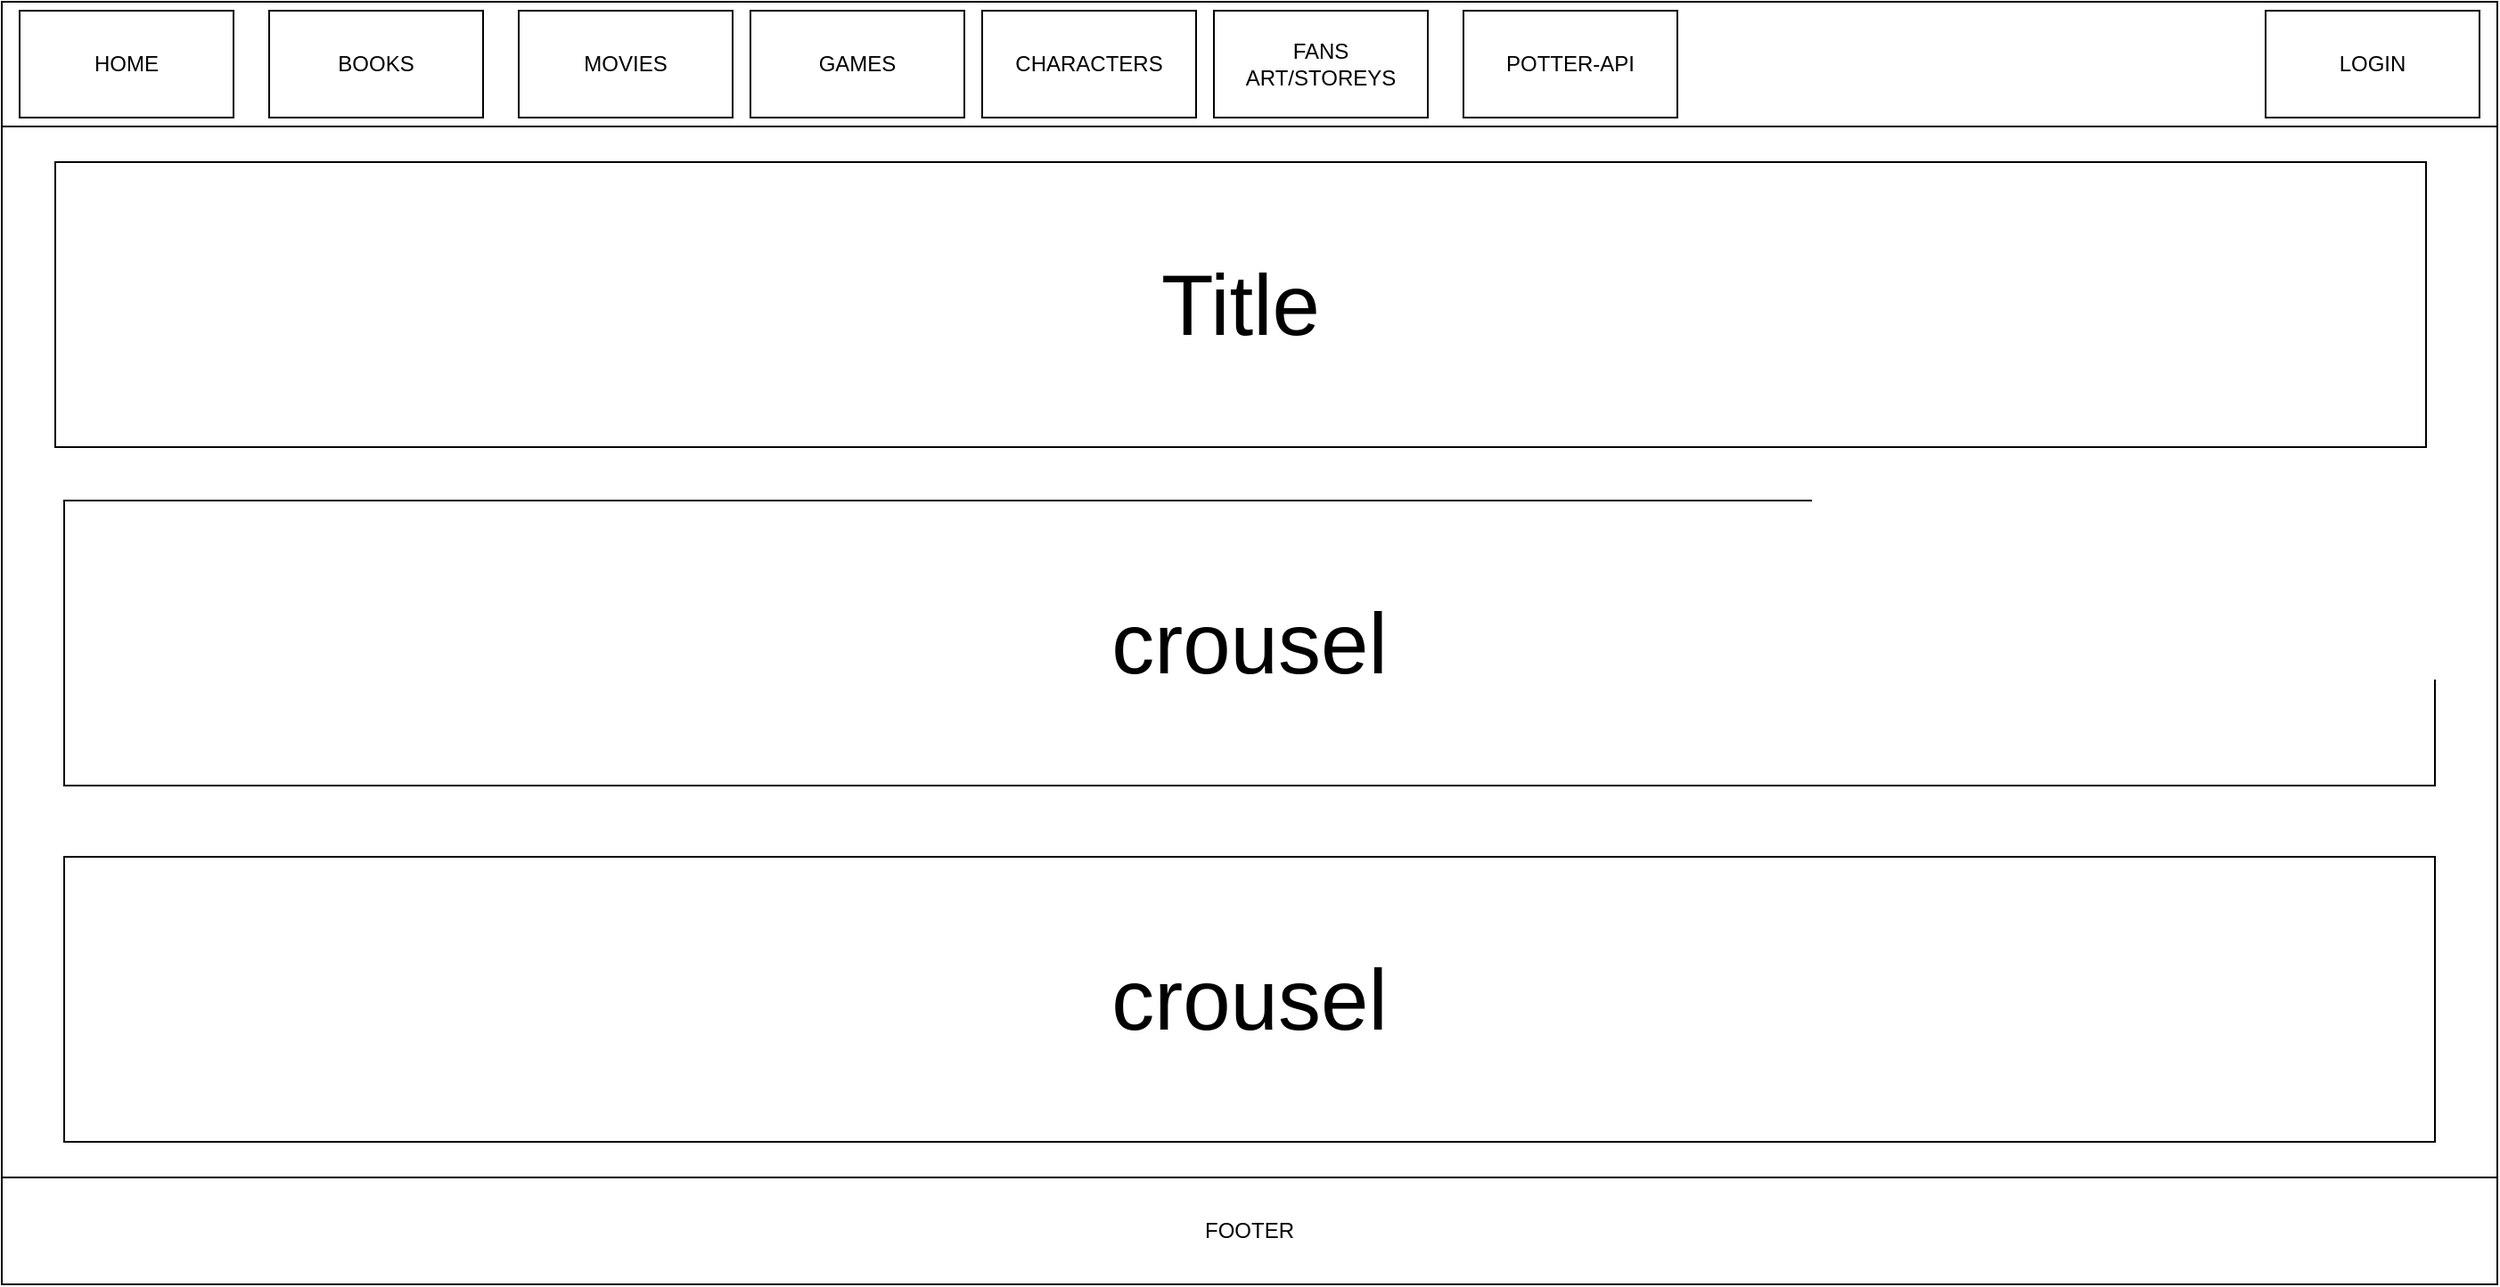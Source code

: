 <mxfile version="14.5.1" type="device" pages="7"><diagram id="qFzQuwKPWO8ZbnRrZATn" name="HOME"><mxGraphModel dx="1560" dy="706" grid="1" gridSize="10" guides="1" tooltips="1" connect="1" arrows="1" fold="1" page="1" pageScale="1" pageWidth="2336" pageHeight="1654" math="0" shadow="0"><root><mxCell id="0"/><mxCell id="1" parent="0"/><mxCell id="XW8A4BsxFnwfHkGMzySi-2" value="" style="rounded=0;whiteSpace=wrap;html=1;" parent="1" vertex="1"><mxGeometry x="160" y="40" width="1400" height="720" as="geometry"/></mxCell><mxCell id="XW8A4BsxFnwfHkGMzySi-3" value="" style="rounded=0;whiteSpace=wrap;html=1;" parent="1" vertex="1"><mxGeometry x="160" y="40" width="1400" height="70" as="geometry"/></mxCell><mxCell id="XW8A4BsxFnwfHkGMzySi-4" value="HOME&lt;br&gt;" style="rounded=0;whiteSpace=wrap;html=1;" parent="1" vertex="1"><mxGeometry x="170" y="45" width="120" height="60" as="geometry"/></mxCell><mxCell id="XW8A4BsxFnwfHkGMzySi-5" value="BOOKS" style="rounded=0;whiteSpace=wrap;html=1;" parent="1" vertex="1"><mxGeometry x="310" y="45" width="120" height="60" as="geometry"/></mxCell><mxCell id="XW8A4BsxFnwfHkGMzySi-6" value="GAMES&lt;br&gt;" style="rounded=0;whiteSpace=wrap;html=1;" parent="1" vertex="1"><mxGeometry x="580" y="45" width="120" height="60" as="geometry"/></mxCell><mxCell id="XW8A4BsxFnwfHkGMzySi-7" value="CHARACTERS" style="rounded=0;whiteSpace=wrap;html=1;" parent="1" vertex="1"><mxGeometry x="710" y="45" width="120" height="60" as="geometry"/></mxCell><mxCell id="XW8A4BsxFnwfHkGMzySi-8" value="MOVIES&lt;br&gt;" style="rounded=0;whiteSpace=wrap;html=1;" parent="1" vertex="1"><mxGeometry x="450" y="45" width="120" height="60" as="geometry"/></mxCell><mxCell id="XW8A4BsxFnwfHkGMzySi-9" value="FANS ART/STOREYS" style="rounded=0;whiteSpace=wrap;html=1;" parent="1" vertex="1"><mxGeometry x="840" y="45" width="120" height="60" as="geometry"/></mxCell><mxCell id="XW8A4BsxFnwfHkGMzySi-10" value="POTTER-API" style="rounded=0;whiteSpace=wrap;html=1;" parent="1" vertex="1"><mxGeometry x="980" y="45" width="120" height="60" as="geometry"/></mxCell><mxCell id="XW8A4BsxFnwfHkGMzySi-12" value="LOGIN" style="rounded=0;whiteSpace=wrap;html=1;" parent="1" vertex="1"><mxGeometry x="1430" y="45" width="120" height="60" as="geometry"/></mxCell><mxCell id="MM_Akd9E_J0K9iQ7iAfK-1" value="&lt;font style=&quot;font-size: 48px&quot;&gt;Title&lt;/font&gt;" style="rounded=0;whiteSpace=wrap;html=1;" parent="1" vertex="1"><mxGeometry x="190" y="130" width="1330" height="160" as="geometry"/></mxCell><mxCell id="MM_Akd9E_J0K9iQ7iAfK-2" value="FOOTER" style="rounded=0;whiteSpace=wrap;html=1;" parent="1" vertex="1"><mxGeometry x="160" y="700" width="1400" height="60" as="geometry"/></mxCell><mxCell id="Cc7nSgYUqpnfMReREUkO-2" value="&lt;font style=&quot;font-size: 48px&quot;&gt;crousel&lt;/font&gt;" style="rounded=0;whiteSpace=wrap;html=1;" parent="1" vertex="1"><mxGeometry x="195" y="320" width="1330" height="160" as="geometry"/></mxCell><mxCell id="Cc7nSgYUqpnfMReREUkO-3" value="&lt;span style=&quot;font-size: 48px&quot;&gt;crousel&lt;/span&gt;" style="rounded=0;whiteSpace=wrap;html=1;" parent="1" vertex="1"><mxGeometry x="195" y="520" width="1330" height="160" as="geometry"/></mxCell></root></mxGraphModel></diagram><diagram name="BOOKS" id="s2oUbEV0orOd8MJt5951"><mxGraphModel dx="1092" dy="494" grid="1" gridSize="10" guides="1" tooltips="1" connect="1" arrows="1" fold="1" page="1" pageScale="1" pageWidth="2336" pageHeight="1654" math="0" shadow="0"><root><mxCell id="lm_g_Fe6XEitYUK9nzpx-0"/><mxCell id="lm_g_Fe6XEitYUK9nzpx-1" parent="lm_g_Fe6XEitYUK9nzpx-0"/><mxCell id="lm_g_Fe6XEitYUK9nzpx-2" value="" style="rounded=0;whiteSpace=wrap;html=1;" parent="lm_g_Fe6XEitYUK9nzpx-1" vertex="1"><mxGeometry x="160" y="40" width="1400" height="990" as="geometry"/></mxCell><mxCell id="lm_g_Fe6XEitYUK9nzpx-3" value="" style="rounded=0;whiteSpace=wrap;html=1;" parent="lm_g_Fe6XEitYUK9nzpx-1" vertex="1"><mxGeometry x="160" y="40" width="1400" height="70" as="geometry"/></mxCell><mxCell id="lm_g_Fe6XEitYUK9nzpx-4" value="HOME&lt;br&gt;" style="rounded=0;whiteSpace=wrap;html=1;" parent="lm_g_Fe6XEitYUK9nzpx-1" vertex="1"><mxGeometry x="170" y="45" width="120" height="60" as="geometry"/></mxCell><mxCell id="lm_g_Fe6XEitYUK9nzpx-5" value="BOOKS" style="rounded=0;whiteSpace=wrap;html=1;" parent="lm_g_Fe6XEitYUK9nzpx-1" vertex="1"><mxGeometry x="310" y="45" width="120" height="60" as="geometry"/></mxCell><mxCell id="lm_g_Fe6XEitYUK9nzpx-6" value="GAMES&lt;br&gt;" style="rounded=0;whiteSpace=wrap;html=1;" parent="lm_g_Fe6XEitYUK9nzpx-1" vertex="1"><mxGeometry x="580" y="45" width="120" height="60" as="geometry"/></mxCell><mxCell id="lm_g_Fe6XEitYUK9nzpx-7" value="CHARACTERS" style="rounded=0;whiteSpace=wrap;html=1;" parent="lm_g_Fe6XEitYUK9nzpx-1" vertex="1"><mxGeometry x="710" y="45" width="120" height="60" as="geometry"/></mxCell><mxCell id="lm_g_Fe6XEitYUK9nzpx-8" value="MOVIES&lt;br&gt;" style="rounded=0;whiteSpace=wrap;html=1;" parent="lm_g_Fe6XEitYUK9nzpx-1" vertex="1"><mxGeometry x="450" y="45" width="120" height="60" as="geometry"/></mxCell><mxCell id="lm_g_Fe6XEitYUK9nzpx-9" value="FANS ART/STOREYS" style="rounded=0;whiteSpace=wrap;html=1;" parent="lm_g_Fe6XEitYUK9nzpx-1" vertex="1"><mxGeometry x="840" y="45" width="120" height="60" as="geometry"/></mxCell><mxCell id="lm_g_Fe6XEitYUK9nzpx-10" value="POTTER-API" style="rounded=0;whiteSpace=wrap;html=1;" parent="lm_g_Fe6XEitYUK9nzpx-1" vertex="1"><mxGeometry x="980" y="45" width="120" height="60" as="geometry"/></mxCell><mxCell id="lm_g_Fe6XEitYUK9nzpx-11" value="LOGIN" style="rounded=0;whiteSpace=wrap;html=1;" parent="lm_g_Fe6XEitYUK9nzpx-1" vertex="1"><mxGeometry x="1430" y="45" width="120" height="60" as="geometry"/></mxCell><mxCell id="C4juva8W_bI43hicVfzI-0" value="FOOTER" style="rounded=0;whiteSpace=wrap;html=1;" parent="lm_g_Fe6XEitYUK9nzpx-1" vertex="1"><mxGeometry x="160" y="1030" width="1400" height="60" as="geometry"/></mxCell><mxCell id="HZnJkKdpitrdxWOBubL5-1" value="&lt;font style=&quot;font-size: 48px&quot;&gt;books&amp;nbsp;&lt;br&gt;text bla bla bla&lt;/font&gt;" style="rounded=0;whiteSpace=wrap;html=1;" parent="lm_g_Fe6XEitYUK9nzpx-1" vertex="1"><mxGeometry x="640" y="120" width="400" height="110" as="geometry"/></mxCell><mxCell id="HZnJkKdpitrdxWOBubL5-2" value="&lt;font style=&quot;font-size: 36px&quot;&gt;harry potter series&lt;/font&gt;" style="rounded=1;whiteSpace=wrap;html=1;" parent="lm_g_Fe6XEitYUK9nzpx-1" vertex="1"><mxGeometry x="630" y="260" width="410" height="60" as="geometry"/></mxCell><mxCell id="HZnJkKdpitrdxWOBubL5-3" value="&lt;font style=&quot;font-size: 36px&quot;&gt;fantasitc beasts&lt;/font&gt;" style="rounded=1;whiteSpace=wrap;html=1;" parent="lm_g_Fe6XEitYUK9nzpx-1" vertex="1"><mxGeometry x="635" y="530" width="410" height="60" as="geometry"/></mxCell><mxCell id="HZnJkKdpitrdxWOBubL5-4" value="&lt;font style=&quot;font-size: 36px&quot;&gt;hogwarts library&lt;/font&gt;" style="rounded=1;whiteSpace=wrap;html=1;" parent="lm_g_Fe6XEitYUK9nzpx-1" vertex="1"><mxGeometry x="640" y="767" width="410" height="60" as="geometry"/></mxCell><mxCell id="HZnJkKdpitrdxWOBubL5-5" value="&lt;font style=&quot;font-size: 24px&quot;&gt;book component&lt;/font&gt;" style="whiteSpace=wrap;html=1;aspect=fixed;" parent="lm_g_Fe6XEitYUK9nzpx-1" vertex="1"><mxGeometry x="500" y="340" width="150" height="150" as="geometry"/></mxCell><mxCell id="HZnJkKdpitrdxWOBubL5-6" value="&lt;font style=&quot;font-size: 24px&quot;&gt;book component&lt;/font&gt;" style="whiteSpace=wrap;html=1;aspect=fixed;" parent="lm_g_Fe6XEitYUK9nzpx-1" vertex="1"><mxGeometry x="660" y="340" width="150" height="150" as="geometry"/></mxCell><mxCell id="HZnJkKdpitrdxWOBubL5-7" value="&lt;font style=&quot;font-size: 24px&quot;&gt;book component&lt;/font&gt;" style="whiteSpace=wrap;html=1;aspect=fixed;" parent="lm_g_Fe6XEitYUK9nzpx-1" vertex="1"><mxGeometry x="860" y="340" width="150" height="150" as="geometry"/></mxCell><mxCell id="HZnJkKdpitrdxWOBubL5-8" value="&lt;font style=&quot;font-size: 24px&quot;&gt;book component&lt;/font&gt;" style="whiteSpace=wrap;html=1;aspect=fixed;" parent="lm_g_Fe6XEitYUK9nzpx-1" vertex="1"><mxGeometry x="1060" y="340" width="150" height="150" as="geometry"/></mxCell><mxCell id="HZnJkKdpitrdxWOBubL5-9" value="&lt;font style=&quot;font-size: 24px&quot;&gt;book component&lt;/font&gt;" style="whiteSpace=wrap;html=1;aspect=fixed;" parent="lm_g_Fe6XEitYUK9nzpx-1" vertex="1"><mxGeometry x="1260" y="340" width="150" height="150" as="geometry"/></mxCell><mxCell id="HZnJkKdpitrdxWOBubL5-10" value="&lt;font style=&quot;font-size: 24px&quot;&gt;book component&lt;/font&gt;" style="whiteSpace=wrap;html=1;aspect=fixed;" parent="lm_g_Fe6XEitYUK9nzpx-1" vertex="1"><mxGeometry x="1260" y="600" width="150" height="150" as="geometry"/></mxCell><mxCell id="HZnJkKdpitrdxWOBubL5-11" value="&lt;font style=&quot;font-size: 24px&quot;&gt;book component&lt;/font&gt;" style="whiteSpace=wrap;html=1;aspect=fixed;" parent="lm_g_Fe6XEitYUK9nzpx-1" vertex="1"><mxGeometry x="320" y="600" width="150" height="150" as="geometry"/></mxCell><mxCell id="HZnJkKdpitrdxWOBubL5-12" value="&lt;font style=&quot;font-size: 24px&quot;&gt;book component&lt;/font&gt;" style="whiteSpace=wrap;html=1;aspect=fixed;" parent="lm_g_Fe6XEitYUK9nzpx-1" vertex="1"><mxGeometry x="500" y="600" width="150" height="150" as="geometry"/></mxCell><mxCell id="HZnJkKdpitrdxWOBubL5-13" value="&lt;font style=&quot;font-size: 24px&quot;&gt;book component&lt;/font&gt;" style="whiteSpace=wrap;html=1;aspect=fixed;" parent="lm_g_Fe6XEitYUK9nzpx-1" vertex="1"><mxGeometry x="1050" y="600" width="150" height="150" as="geometry"/></mxCell><mxCell id="HZnJkKdpitrdxWOBubL5-14" value="&lt;font style=&quot;font-size: 24px&quot;&gt;book component&lt;/font&gt;" style="whiteSpace=wrap;html=1;aspect=fixed;" parent="lm_g_Fe6XEitYUK9nzpx-1" vertex="1"><mxGeometry x="870" y="600" width="150" height="150" as="geometry"/></mxCell><mxCell id="HZnJkKdpitrdxWOBubL5-15" value="&lt;font style=&quot;font-size: 24px&quot;&gt;book component&lt;/font&gt;" style="whiteSpace=wrap;html=1;aspect=fixed;" parent="lm_g_Fe6XEitYUK9nzpx-1" vertex="1"><mxGeometry x="700" y="600" width="150" height="150" as="geometry"/></mxCell><mxCell id="HZnJkKdpitrdxWOBubL5-16" value="&lt;font style=&quot;font-size: 24px&quot;&gt;book component&lt;/font&gt;" style="whiteSpace=wrap;html=1;aspect=fixed;" parent="lm_g_Fe6XEitYUK9nzpx-1" vertex="1"><mxGeometry x="1180" y="850" width="150" height="150" as="geometry"/></mxCell><mxCell id="HZnJkKdpitrdxWOBubL5-17" value="&lt;font style=&quot;font-size: 24px&quot;&gt;book component&lt;/font&gt;" style="whiteSpace=wrap;html=1;aspect=fixed;" parent="lm_g_Fe6XEitYUK9nzpx-1" vertex="1"><mxGeometry x="980" y="850" width="150" height="150" as="geometry"/></mxCell><mxCell id="HZnJkKdpitrdxWOBubL5-18" value="&lt;font style=&quot;font-size: 24px&quot;&gt;book component&lt;/font&gt;" style="whiteSpace=wrap;html=1;aspect=fixed;" parent="lm_g_Fe6XEitYUK9nzpx-1" vertex="1"><mxGeometry x="800" y="850" width="150" height="150" as="geometry"/></mxCell><mxCell id="HZnJkKdpitrdxWOBubL5-19" value="&lt;font style=&quot;font-size: 24px&quot;&gt;book component&lt;/font&gt;" style="whiteSpace=wrap;html=1;aspect=fixed;" parent="lm_g_Fe6XEitYUK9nzpx-1" vertex="1"><mxGeometry x="610" y="850" width="150" height="150" as="geometry"/></mxCell><mxCell id="HZnJkKdpitrdxWOBubL5-20" value="&lt;font style=&quot;font-size: 24px&quot;&gt;book component&lt;/font&gt;" style="whiteSpace=wrap;html=1;aspect=fixed;" parent="lm_g_Fe6XEitYUK9nzpx-1" vertex="1"><mxGeometry x="420" y="850" width="150" height="150" as="geometry"/></mxCell><mxCell id="HZnJkKdpitrdxWOBubL5-21" value="&lt;font style=&quot;font-size: 24px&quot;&gt;book component&lt;/font&gt;" style="whiteSpace=wrap;html=1;aspect=fixed;" parent="lm_g_Fe6XEitYUK9nzpx-1" vertex="1"><mxGeometry x="300" y="340" width="150" height="150" as="geometry"/></mxCell></root></mxGraphModel></diagram><diagram name="MOVIES" id="aZfc_2-e9ld5pdM51mkQ"><mxGraphModel dx="2216" dy="1020" grid="1" gridSize="10" guides="1" tooltips="1" connect="1" arrows="1" fold="1" page="1" pageScale="1" pageWidth="2336" pageHeight="1654" math="0" shadow="0"><root><mxCell id="ZQqSbuRQAuO5NB-Beapl-0"/><mxCell id="ZQqSbuRQAuO5NB-Beapl-1" parent="ZQqSbuRQAuO5NB-Beapl-0"/><mxCell id="elKJ1n5Fwn7jmFri_gek-4" value="" style="rounded=0;whiteSpace=wrap;html=1;" parent="ZQqSbuRQAuO5NB-Beapl-1" vertex="1"><mxGeometry x="215" y="260" width="1290" height="790" as="geometry"/></mxCell><mxCell id="ZQqSbuRQAuO5NB-Beapl-2" value="" style="rounded=0;whiteSpace=wrap;html=1;" parent="ZQqSbuRQAuO5NB-Beapl-1" vertex="1"><mxGeometry x="160" y="40" width="1400" height="1040" as="geometry"/></mxCell><mxCell id="ZQqSbuRQAuO5NB-Beapl-3" value="" style="rounded=0;whiteSpace=wrap;html=1;" parent="ZQqSbuRQAuO5NB-Beapl-1" vertex="1"><mxGeometry x="160" y="40" width="1400" height="70" as="geometry"/></mxCell><mxCell id="ZQqSbuRQAuO5NB-Beapl-4" value="HOME&lt;br&gt;" style="rounded=0;whiteSpace=wrap;html=1;" parent="ZQqSbuRQAuO5NB-Beapl-1" vertex="1"><mxGeometry x="170" y="45" width="120" height="60" as="geometry"/></mxCell><mxCell id="ZQqSbuRQAuO5NB-Beapl-5" value="BOOKS" style="rounded=0;whiteSpace=wrap;html=1;" parent="ZQqSbuRQAuO5NB-Beapl-1" vertex="1"><mxGeometry x="310" y="45" width="120" height="60" as="geometry"/></mxCell><mxCell id="ZQqSbuRQAuO5NB-Beapl-6" value="GAMES&lt;br&gt;" style="rounded=0;whiteSpace=wrap;html=1;" parent="ZQqSbuRQAuO5NB-Beapl-1" vertex="1"><mxGeometry x="580" y="45" width="120" height="60" as="geometry"/></mxCell><mxCell id="ZQqSbuRQAuO5NB-Beapl-7" value="CHARACTERS" style="rounded=0;whiteSpace=wrap;html=1;" parent="ZQqSbuRQAuO5NB-Beapl-1" vertex="1"><mxGeometry x="710" y="45" width="120" height="60" as="geometry"/></mxCell><mxCell id="ZQqSbuRQAuO5NB-Beapl-8" value="MOVIES&lt;br&gt;" style="rounded=0;whiteSpace=wrap;html=1;" parent="ZQqSbuRQAuO5NB-Beapl-1" vertex="1"><mxGeometry x="450" y="45" width="120" height="60" as="geometry"/></mxCell><mxCell id="ZQqSbuRQAuO5NB-Beapl-9" value="FANS ART/STOREYS" style="rounded=0;whiteSpace=wrap;html=1;" parent="ZQqSbuRQAuO5NB-Beapl-1" vertex="1"><mxGeometry x="840" y="45" width="120" height="60" as="geometry"/></mxCell><mxCell id="ZQqSbuRQAuO5NB-Beapl-10" value="POTTER-API" style="rounded=0;whiteSpace=wrap;html=1;" parent="ZQqSbuRQAuO5NB-Beapl-1" vertex="1"><mxGeometry x="980" y="45" width="120" height="60" as="geometry"/></mxCell><mxCell id="ZQqSbuRQAuO5NB-Beapl-11" value="LOGIN" style="rounded=0;whiteSpace=wrap;html=1;" parent="ZQqSbuRQAuO5NB-Beapl-1" vertex="1"><mxGeometry x="1430" y="45" width="120" height="60" as="geometry"/></mxCell><mxCell id="Ux6dfX4NMtfZIwzWH40v-0" value="FOOTER" style="rounded=0;whiteSpace=wrap;html=1;" parent="ZQqSbuRQAuO5NB-Beapl-1" vertex="1"><mxGeometry x="160" y="1080" width="1400" height="80" as="geometry"/></mxCell><mxCell id="elKJ1n5Fwn7jmFri_gek-0" value="&lt;font style=&quot;font-size: 36px&quot;&gt;original series&lt;br&gt;&lt;br&gt;&lt;/font&gt;" style="rounded=0;whiteSpace=wrap;html=1;" parent="ZQqSbuRQAuO5NB-Beapl-1" vertex="1"><mxGeometry x="660" y="150" width="440" height="90" as="geometry"/></mxCell><mxCell id="elKJ1n5Fwn7jmFri_gek-6" value="" style="rounded=1;whiteSpace=wrap;html=1;" parent="ZQqSbuRQAuO5NB-Beapl-1" vertex="1"><mxGeometry x="240" y="290" width="1000" height="640" as="geometry"/></mxCell><mxCell id="elKJ1n5Fwn7jmFri_gek-2" value="&lt;font style=&quot;font-size: 36px&quot;&gt;enbedded trailer component&lt;br&gt;&lt;br&gt;&lt;/font&gt;" style="whiteSpace=wrap;html=1;aspect=fixed;" parent="ZQqSbuRQAuO5NB-Beapl-1" vertex="1"><mxGeometry x="680" y="642.5" width="225" height="225" as="geometry"/></mxCell><mxCell id="elKJ1n5Fwn7jmFri_gek-1" value="&lt;font style=&quot;font-size: 48px&quot;&gt;poster&lt;/font&gt;" style="whiteSpace=wrap;html=1;aspect=fixed;" parent="ZQqSbuRQAuO5NB-Beapl-1" vertex="1"><mxGeometry x="930" y="392.5" width="250" height="250" as="geometry"/></mxCell><mxCell id="jKTuro2jf_Gj9018MZ4C-0" value="&lt;font style=&quot;font-size: 36px&quot;&gt;*9000&lt;/font&gt;" style="whiteSpace=wrap;html=1;aspect=fixed;" parent="ZQqSbuRQAuO5NB-Beapl-1" vertex="1"><mxGeometry x="1430" y="470" width="100" height="100" as="geometry"/></mxCell><mxCell id="bE2-QdQbhn7SCzgEb_U1-0" value="&lt;font style=&quot;font-size: 36px&quot;&gt;fantastic beasts&lt;br&gt;&lt;/font&gt;" style="rounded=0;whiteSpace=wrap;html=1;" vertex="1" parent="ZQqSbuRQAuO5NB-Beapl-1"><mxGeometry x="630" y="940" width="440" height="90" as="geometry"/></mxCell><mxCell id="bE2-QdQbhn7SCzgEb_U1-3" style="edgeStyle=orthogonalEdgeStyle;rounded=0;orthogonalLoop=1;jettySize=auto;html=1;exitX=0.5;exitY=1;exitDx=0;exitDy=0;" edge="1" parent="ZQqSbuRQAuO5NB-Beapl-1" source="bE2-QdQbhn7SCzgEb_U1-1" target="elKJ1n5Fwn7jmFri_gek-6"><mxGeometry relative="1" as="geometry"/></mxCell><mxCell id="bE2-QdQbhn7SCzgEb_U1-1" value="&lt;font style=&quot;font-size: 36px&quot;&gt;movie component&lt;/font&gt;" style="rounded=1;whiteSpace=wrap;html=1;" vertex="1" parent="ZQqSbuRQAuO5NB-Beapl-1"><mxGeometry x="215" y="160" width="340" height="60" as="geometry"/></mxCell><mxCell id="bE2-QdQbhn7SCzgEb_U1-4" value="&lt;font style=&quot;font-size: 36px&quot;&gt;Title&lt;/font&gt;" style="rounded=1;whiteSpace=wrap;html=1;" vertex="1" parent="ZQqSbuRQAuO5NB-Beapl-1"><mxGeometry x="570" y="310" width="340" height="60" as="geometry"/></mxCell><mxCell id="bE2-QdQbhn7SCzgEb_U1-5" value="&lt;div style=&quot;background-color: rgb(255 , 255 , 254) ; line-height: 18px&quot;&gt;&lt;br&gt;&lt;/div&gt;" style="whiteSpace=wrap;html=1;aspect=fixed;" vertex="1" parent="ZQqSbuRQAuO5NB-Beapl-1"><mxGeometry x="310" y="410" width="220" height="220" as="geometry"/></mxCell></root></mxGraphModel></diagram><diagram name="GAMES" id="E9icv7mf9c9NSIHmZvh9"><mxGraphModel dx="1662" dy="822" grid="1" gridSize="10" guides="1" tooltips="1" connect="1" arrows="1" fold="1" page="1" pageScale="1" pageWidth="2336" pageHeight="1654" math="0" shadow="0"><root><mxCell id="P2NiBoVnQEwex15x7RoO-0"/><mxCell id="P2NiBoVnQEwex15x7RoO-1" parent="P2NiBoVnQEwex15x7RoO-0"/><mxCell id="P2NiBoVnQEwex15x7RoO-2" value="" style="rounded=0;whiteSpace=wrap;html=1;" parent="P2NiBoVnQEwex15x7RoO-1" vertex="1"><mxGeometry x="160" y="40" width="1400" height="720" as="geometry"/></mxCell><mxCell id="P2NiBoVnQEwex15x7RoO-3" value="" style="rounded=0;whiteSpace=wrap;html=1;" parent="P2NiBoVnQEwex15x7RoO-1" vertex="1"><mxGeometry x="160" y="40" width="1400" height="70" as="geometry"/></mxCell><mxCell id="P2NiBoVnQEwex15x7RoO-4" value="HOME&lt;br&gt;" style="rounded=0;whiteSpace=wrap;html=1;" parent="P2NiBoVnQEwex15x7RoO-1" vertex="1"><mxGeometry x="170" y="45" width="120" height="60" as="geometry"/></mxCell><mxCell id="P2NiBoVnQEwex15x7RoO-5" value="BOOKS" style="rounded=0;whiteSpace=wrap;html=1;" parent="P2NiBoVnQEwex15x7RoO-1" vertex="1"><mxGeometry x="310" y="45" width="120" height="60" as="geometry"/></mxCell><mxCell id="P2NiBoVnQEwex15x7RoO-6" value="GAMES&lt;br&gt;" style="rounded=0;whiteSpace=wrap;html=1;" parent="P2NiBoVnQEwex15x7RoO-1" vertex="1"><mxGeometry x="580" y="45" width="120" height="60" as="geometry"/></mxCell><mxCell id="P2NiBoVnQEwex15x7RoO-7" value="CHARACTERS" style="rounded=0;whiteSpace=wrap;html=1;" parent="P2NiBoVnQEwex15x7RoO-1" vertex="1"><mxGeometry x="710" y="45" width="120" height="60" as="geometry"/></mxCell><mxCell id="P2NiBoVnQEwex15x7RoO-8" value="MOVIES&lt;br&gt;" style="rounded=0;whiteSpace=wrap;html=1;" parent="P2NiBoVnQEwex15x7RoO-1" vertex="1"><mxGeometry x="450" y="45" width="120" height="60" as="geometry"/></mxCell><mxCell id="P2NiBoVnQEwex15x7RoO-9" value="FANS ART/STOREYS" style="rounded=0;whiteSpace=wrap;html=1;" parent="P2NiBoVnQEwex15x7RoO-1" vertex="1"><mxGeometry x="840" y="45" width="120" height="60" as="geometry"/></mxCell><mxCell id="P2NiBoVnQEwex15x7RoO-10" value="POTTER-API" style="rounded=0;whiteSpace=wrap;html=1;" parent="P2NiBoVnQEwex15x7RoO-1" vertex="1"><mxGeometry x="980" y="45" width="120" height="60" as="geometry"/></mxCell><mxCell id="P2NiBoVnQEwex15x7RoO-11" value="LOGIN" style="rounded=0;whiteSpace=wrap;html=1;" parent="P2NiBoVnQEwex15x7RoO-1" vertex="1"><mxGeometry x="1430" y="45" width="120" height="60" as="geometry"/></mxCell><mxCell id="aEKx1YrscSutmK1SenEc-0" value="FOOTER" style="rounded=0;whiteSpace=wrap;html=1;" parent="P2NiBoVnQEwex15x7RoO-1" vertex="1"><mxGeometry x="160" y="700" width="1400" height="60" as="geometry"/></mxCell><mxCell id="Z_d1IrQ3GKXnQPmCgoRX-0" value="&lt;font style=&quot;font-size: 36px&quot;&gt;trivia Component&lt;/font&gt;" style="rounded=0;whiteSpace=wrap;html=1;" parent="P2NiBoVnQEwex15x7RoO-1" vertex="1"><mxGeometry x="280" y="210" width="230" height="140" as="geometry"/></mxCell><mxCell id="Z_d1IrQ3GKXnQPmCgoRX-3" value="&lt;font style=&quot;font-size: 36px&quot;&gt;memory game&lt;br&gt;&lt;br&gt;&lt;/font&gt;" style="rounded=0;whiteSpace=wrap;html=1;" parent="P2NiBoVnQEwex15x7RoO-1" vertex="1"><mxGeometry x="270" y="430" width="230" height="140" as="geometry"/></mxCell><mxCell id="Z_d1IrQ3GKXnQPmCgoRX-4" value="&lt;font style=&quot;font-size: 36px&quot;&gt;think about&lt;br&gt;&amp;nbsp;design&lt;/font&gt;" style="rounded=1;whiteSpace=wrap;html=1;" parent="P2NiBoVnQEwex15x7RoO-1" vertex="1"><mxGeometry x="720" y="310" width="310" height="170" as="geometry"/></mxCell></root></mxGraphModel></diagram><diagram name="CHARACTERS" id="cwVKV4KJ2EkiUWpxHjuP"><mxGraphModel dx="1662" dy="822" grid="1" gridSize="10" guides="1" tooltips="1" connect="1" arrows="1" fold="1" page="1" pageScale="1" pageWidth="2336" pageHeight="1654" math="0" shadow="0"><root><mxCell id="aIVntSQ3bZmDqYIyhVbR-0"/><mxCell id="aIVntSQ3bZmDqYIyhVbR-1" parent="aIVntSQ3bZmDqYIyhVbR-0"/><mxCell id="aIVntSQ3bZmDqYIyhVbR-2" value="" style="rounded=0;whiteSpace=wrap;html=1;" parent="aIVntSQ3bZmDqYIyhVbR-1" vertex="1"><mxGeometry x="160" y="40" width="1400" height="720" as="geometry"/></mxCell><mxCell id="aIVntSQ3bZmDqYIyhVbR-3" value="" style="rounded=0;whiteSpace=wrap;html=1;" parent="aIVntSQ3bZmDqYIyhVbR-1" vertex="1"><mxGeometry x="160" y="40" width="1400" height="70" as="geometry"/></mxCell><mxCell id="aIVntSQ3bZmDqYIyhVbR-4" value="HOME&lt;br&gt;" style="rounded=0;whiteSpace=wrap;html=1;" parent="aIVntSQ3bZmDqYIyhVbR-1" vertex="1"><mxGeometry x="170" y="45" width="120" height="60" as="geometry"/></mxCell><mxCell id="aIVntSQ3bZmDqYIyhVbR-5" value="BOOKS" style="rounded=0;whiteSpace=wrap;html=1;" parent="aIVntSQ3bZmDqYIyhVbR-1" vertex="1"><mxGeometry x="310" y="45" width="120" height="60" as="geometry"/></mxCell><mxCell id="aIVntSQ3bZmDqYIyhVbR-6" value="GAMES&lt;br&gt;" style="rounded=0;whiteSpace=wrap;html=1;" parent="aIVntSQ3bZmDqYIyhVbR-1" vertex="1"><mxGeometry x="580" y="45" width="120" height="60" as="geometry"/></mxCell><mxCell id="aIVntSQ3bZmDqYIyhVbR-7" value="CHARACTERS" style="rounded=0;whiteSpace=wrap;html=1;" parent="aIVntSQ3bZmDqYIyhVbR-1" vertex="1"><mxGeometry x="710" y="45" width="120" height="60" as="geometry"/></mxCell><mxCell id="aIVntSQ3bZmDqYIyhVbR-8" value="MOVIES&lt;br&gt;" style="rounded=0;whiteSpace=wrap;html=1;" parent="aIVntSQ3bZmDqYIyhVbR-1" vertex="1"><mxGeometry x="450" y="45" width="120" height="60" as="geometry"/></mxCell><mxCell id="aIVntSQ3bZmDqYIyhVbR-9" value="FANS ART/STOREYS" style="rounded=0;whiteSpace=wrap;html=1;" parent="aIVntSQ3bZmDqYIyhVbR-1" vertex="1"><mxGeometry x="840" y="45" width="120" height="60" as="geometry"/></mxCell><mxCell id="aIVntSQ3bZmDqYIyhVbR-10" value="POTTER-API" style="rounded=0;whiteSpace=wrap;html=1;" parent="aIVntSQ3bZmDqYIyhVbR-1" vertex="1"><mxGeometry x="980" y="45" width="120" height="60" as="geometry"/></mxCell><mxCell id="aIVntSQ3bZmDqYIyhVbR-11" value="LOGIN" style="rounded=0;whiteSpace=wrap;html=1;" parent="aIVntSQ3bZmDqYIyhVbR-1" vertex="1"><mxGeometry x="1430" y="45" width="120" height="60" as="geometry"/></mxCell><mxCell id="EPe5eICx6Ox4wlcdU-9D-0" value="FOOTER" style="rounded=0;whiteSpace=wrap;html=1;" parent="aIVntSQ3bZmDqYIyhVbR-1" vertex="1"><mxGeometry x="160" y="700" width="1400" height="60" as="geometry"/></mxCell><mxCell id="oIo7QRa99PmcR2IXNIHX-1" value="main characters&lt;br&gt;" style="rounded=0;whiteSpace=wrap;html=1;" parent="aIVntSQ3bZmDqYIyhVbR-1" vertex="1"><mxGeometry x="700" y="130" width="210" height="50" as="geometry"/></mxCell><mxCell id="oIo7QRa99PmcR2IXNIHX-2" value="search character&lt;br&gt;" style="rounded=0;whiteSpace=wrap;html=1;" parent="aIVntSQ3bZmDqYIyhVbR-1" vertex="1"><mxGeometry x="230" y="570" width="210" height="50" as="geometry"/></mxCell><mxCell id="oIo7QRa99PmcR2IXNIHX-3" value="a-z characters?!? if there is time&lt;br&gt;" style="rounded=0;whiteSpace=wrap;html=1;" parent="aIVntSQ3bZmDqYIyhVbR-1" vertex="1"><mxGeometry x="230" y="640" width="210" height="50" as="geometry"/></mxCell><mxCell id="oIo7QRa99PmcR2IXNIHX-4" value="&lt;br&gt;&lt;br&gt;&lt;span style=&quot;color: rgb(0 , 0 , 0) ; font-family: &amp;#34;helvetica&amp;#34; ; font-size: 12px ; font-style: normal ; font-weight: 400 ; letter-spacing: normal ; text-align: center ; text-indent: 0px ; text-transform: none ; word-spacing: 0px ; background-color: rgb(248 , 249 , 250) ; display: inline ; float: none&quot;&gt;CHARACTER component&lt;br&gt;&lt;/span&gt;&lt;br&gt;" style="whiteSpace=wrap;html=1;aspect=fixed;" parent="aIVntSQ3bZmDqYIyhVbR-1" vertex="1"><mxGeometry x="250" y="190" width="170" height="170" as="geometry"/></mxCell></root></mxGraphModel></diagram><diagram name="FANS ART/BLOGS " id="pn2HgYnxr7NgBJKdA5zo"><mxGraphModel dx="1662" dy="822" grid="1" gridSize="10" guides="1" tooltips="1" connect="1" arrows="1" fold="1" page="1" pageScale="1" pageWidth="2336" pageHeight="1654" math="0" shadow="0"><root><mxCell id="mfgysvI_igvCpTg6uHBo-0"/><mxCell id="mfgysvI_igvCpTg6uHBo-1" parent="mfgysvI_igvCpTg6uHBo-0"/><mxCell id="mfgysvI_igvCpTg6uHBo-2" value="" style="rounded=0;whiteSpace=wrap;html=1;" parent="mfgysvI_igvCpTg6uHBo-1" vertex="1"><mxGeometry x="160" y="30" width="1400" height="720" as="geometry"/></mxCell><mxCell id="mfgysvI_igvCpTg6uHBo-3" value="" style="rounded=0;whiteSpace=wrap;html=1;" parent="mfgysvI_igvCpTg6uHBo-1" vertex="1"><mxGeometry x="160" y="40" width="1400" height="70" as="geometry"/></mxCell><mxCell id="mfgysvI_igvCpTg6uHBo-4" value="HOME&lt;br&gt;" style="rounded=0;whiteSpace=wrap;html=1;" parent="mfgysvI_igvCpTg6uHBo-1" vertex="1"><mxGeometry x="170" y="45" width="120" height="60" as="geometry"/></mxCell><mxCell id="mfgysvI_igvCpTg6uHBo-5" value="BOOKS" style="rounded=0;whiteSpace=wrap;html=1;" parent="mfgysvI_igvCpTg6uHBo-1" vertex="1"><mxGeometry x="310" y="45" width="120" height="60" as="geometry"/></mxCell><mxCell id="mfgysvI_igvCpTg6uHBo-6" value="GAMES&lt;br&gt;" style="rounded=0;whiteSpace=wrap;html=1;" parent="mfgysvI_igvCpTg6uHBo-1" vertex="1"><mxGeometry x="580" y="45" width="120" height="60" as="geometry"/></mxCell><mxCell id="mfgysvI_igvCpTg6uHBo-7" value="CHARACTERS" style="rounded=0;whiteSpace=wrap;html=1;" parent="mfgysvI_igvCpTg6uHBo-1" vertex="1"><mxGeometry x="710" y="45" width="120" height="60" as="geometry"/></mxCell><mxCell id="mfgysvI_igvCpTg6uHBo-8" value="MOVIES&lt;br&gt;" style="rounded=0;whiteSpace=wrap;html=1;" parent="mfgysvI_igvCpTg6uHBo-1" vertex="1"><mxGeometry x="450" y="45" width="120" height="60" as="geometry"/></mxCell><mxCell id="mfgysvI_igvCpTg6uHBo-9" value="FANS ART/STOREYS" style="rounded=0;whiteSpace=wrap;html=1;" parent="mfgysvI_igvCpTg6uHBo-1" vertex="1"><mxGeometry x="840" y="45" width="120" height="60" as="geometry"/></mxCell><mxCell id="mfgysvI_igvCpTg6uHBo-10" value="POTTER-API" style="rounded=0;whiteSpace=wrap;html=1;" parent="mfgysvI_igvCpTg6uHBo-1" vertex="1"><mxGeometry x="980" y="45" width="120" height="60" as="geometry"/></mxCell><mxCell id="mfgysvI_igvCpTg6uHBo-11" value="LOGIN" style="rounded=0;whiteSpace=wrap;html=1;" parent="mfgysvI_igvCpTg6uHBo-1" vertex="1"><mxGeometry x="1430" y="45" width="120" height="60" as="geometry"/></mxCell><mxCell id="rdYZdjUodKzM4maYR0Gu-0" value="FOOTER" style="rounded=0;whiteSpace=wrap;html=1;" parent="mfgysvI_igvCpTg6uHBo-1" vertex="1"><mxGeometry x="160" y="700" width="1400" height="60" as="geometry"/></mxCell><mxCell id="sUY5xi-1nG1KaCDfSxt1-0" value="Stories&lt;br&gt;" style="rounded=0;whiteSpace=wrap;html=1;" parent="mfgysvI_igvCpTg6uHBo-1" vertex="1"><mxGeometry x="540" y="130" width="190" height="50" as="geometry"/></mxCell><mxCell id="DTdUay7lmL8DXGis5kr4-0" value="not loged in&lt;br&gt;members only area&lt;br&gt;&lt;br&gt;call to action&lt;br&gt;&lt;br&gt;register now to get sorted to your favorite house" style="whiteSpace=wrap;html=1;aspect=fixed;" parent="mfgysvI_igvCpTg6uHBo-1" vertex="1"><mxGeometry x="1340" y="160" width="180" height="180" as="geometry"/></mxCell><mxCell id="DTdUay7lmL8DXGis5kr4-1" value="&amp;nbsp;loged in&lt;br&gt;member deatails&lt;br&gt;&lt;br&gt;" style="whiteSpace=wrap;html=1;aspect=fixed;" parent="mfgysvI_igvCpTg6uHBo-1" vertex="1"><mxGeometry x="1168" y="165" width="170" height="170" as="geometry"/></mxCell><mxCell id="H3xDLRDKTsLTZFt3DxOG-0" value="Drawings" style="rounded=0;whiteSpace=wrap;html=1;" parent="mfgysvI_igvCpTg6uHBo-1" vertex="1"><mxGeometry x="530" y="320" width="190" height="50" as="geometry"/></mxCell><mxCell id="H3xDLRDKTsLTZFt3DxOG-1" value="Articles&lt;br&gt;" style="rounded=0;whiteSpace=wrap;html=1;" parent="mfgysvI_igvCpTg6uHBo-1" vertex="1"><mxGeometry x="530" y="520" width="190" height="50" as="geometry"/></mxCell><mxCell id="H3xDLRDKTsLTZFt3DxOG-2" value="Story component" style="whiteSpace=wrap;html=1;aspect=fixed;" parent="mfgysvI_igvCpTg6uHBo-1" vertex="1"><mxGeometry x="250" y="190" width="100" height="100" as="geometry"/></mxCell><mxCell id="H3xDLRDKTsLTZFt3DxOG-3" value="Drawings&lt;br&gt;&amp;nbsp;component" style="whiteSpace=wrap;html=1;aspect=fixed;" parent="mfgysvI_igvCpTg6uHBo-1" vertex="1"><mxGeometry x="250" y="380" width="100" height="100" as="geometry"/></mxCell><mxCell id="H3xDLRDKTsLTZFt3DxOG-4" value="Articles&lt;br&gt;&amp;nbsp;component" style="whiteSpace=wrap;html=1;aspect=fixed;" parent="mfgysvI_igvCpTg6uHBo-1" vertex="1"><mxGeometry x="250" y="580" width="100" height="100" as="geometry"/></mxCell></root></mxGraphModel></diagram><diagram name="POTTER-API" id="qczFFQRsvL-kG9j573cf"><mxGraphModel dx="1662" dy="822" grid="1" gridSize="10" guides="1" tooltips="1" connect="1" arrows="1" fold="1" page="1" pageScale="1" pageWidth="2336" pageHeight="1654" math="0" shadow="0"><root><mxCell id="pa84fBUEZQzyAYGIPap3-0"/><mxCell id="pa84fBUEZQzyAYGIPap3-1" parent="pa84fBUEZQzyAYGIPap3-0"/><mxCell id="pa84fBUEZQzyAYGIPap3-2" value="" style="rounded=0;whiteSpace=wrap;html=1;" parent="pa84fBUEZQzyAYGIPap3-1" vertex="1"><mxGeometry x="160" y="40" width="1400" height="720" as="geometry"/></mxCell><mxCell id="pa84fBUEZQzyAYGIPap3-3" value="" style="rounded=0;whiteSpace=wrap;html=1;" parent="pa84fBUEZQzyAYGIPap3-1" vertex="1"><mxGeometry x="160" y="40" width="1400" height="70" as="geometry"/></mxCell><mxCell id="pa84fBUEZQzyAYGIPap3-4" value="HOME&lt;br&gt;" style="rounded=0;whiteSpace=wrap;html=1;" parent="pa84fBUEZQzyAYGIPap3-1" vertex="1"><mxGeometry x="170" y="45" width="120" height="60" as="geometry"/></mxCell><mxCell id="pa84fBUEZQzyAYGIPap3-5" value="BOOKS" style="rounded=0;whiteSpace=wrap;html=1;" parent="pa84fBUEZQzyAYGIPap3-1" vertex="1"><mxGeometry x="310" y="45" width="120" height="60" as="geometry"/></mxCell><mxCell id="pa84fBUEZQzyAYGIPap3-6" value="GAMES&lt;br&gt;" style="rounded=0;whiteSpace=wrap;html=1;" parent="pa84fBUEZQzyAYGIPap3-1" vertex="1"><mxGeometry x="580" y="45" width="120" height="60" as="geometry"/></mxCell><mxCell id="pa84fBUEZQzyAYGIPap3-7" value="CHARACTERS" style="rounded=0;whiteSpace=wrap;html=1;" parent="pa84fBUEZQzyAYGIPap3-1" vertex="1"><mxGeometry x="710" y="45" width="120" height="60" as="geometry"/></mxCell><mxCell id="pa84fBUEZQzyAYGIPap3-8" value="MOVIES&lt;br&gt;" style="rounded=0;whiteSpace=wrap;html=1;" parent="pa84fBUEZQzyAYGIPap3-1" vertex="1"><mxGeometry x="450" y="45" width="120" height="60" as="geometry"/></mxCell><mxCell id="pa84fBUEZQzyAYGIPap3-9" value="FANS ART/STOREYS" style="rounded=0;whiteSpace=wrap;html=1;" parent="pa84fBUEZQzyAYGIPap3-1" vertex="1"><mxGeometry x="840" y="45" width="120" height="60" as="geometry"/></mxCell><mxCell id="pa84fBUEZQzyAYGIPap3-10" value="POTTER-API" style="rounded=0;whiteSpace=wrap;html=1;" parent="pa84fBUEZQzyAYGIPap3-1" vertex="1"><mxGeometry x="980" y="45" width="120" height="60" as="geometry"/></mxCell><mxCell id="pa84fBUEZQzyAYGIPap3-11" value="LOGIN" style="rounded=0;whiteSpace=wrap;html=1;" parent="pa84fBUEZQzyAYGIPap3-1" vertex="1"><mxGeometry x="1430" y="45" width="120" height="60" as="geometry"/></mxCell><mxCell id="pa84fBUEZQzyAYGIPap3-12" value="FOOTER" style="rounded=0;whiteSpace=wrap;html=1;" parent="pa84fBUEZQzyAYGIPap3-1" vertex="1"><mxGeometry x="160" y="700" width="1400" height="60" as="geometry"/></mxCell><mxCell id="netTB0vtKwKSiUuqazco-1" value="&lt;font style=&quot;font-size: 24px&quot;&gt;documantion for developers&lt;/font&gt;" style="rounded=1;whiteSpace=wrap;html=1;" vertex="1" parent="pa84fBUEZQzyAYGIPap3-1"><mxGeometry x="630" y="140" width="430" height="70" as="geometry"/></mxCell></root></mxGraphModel></diagram></mxfile>
